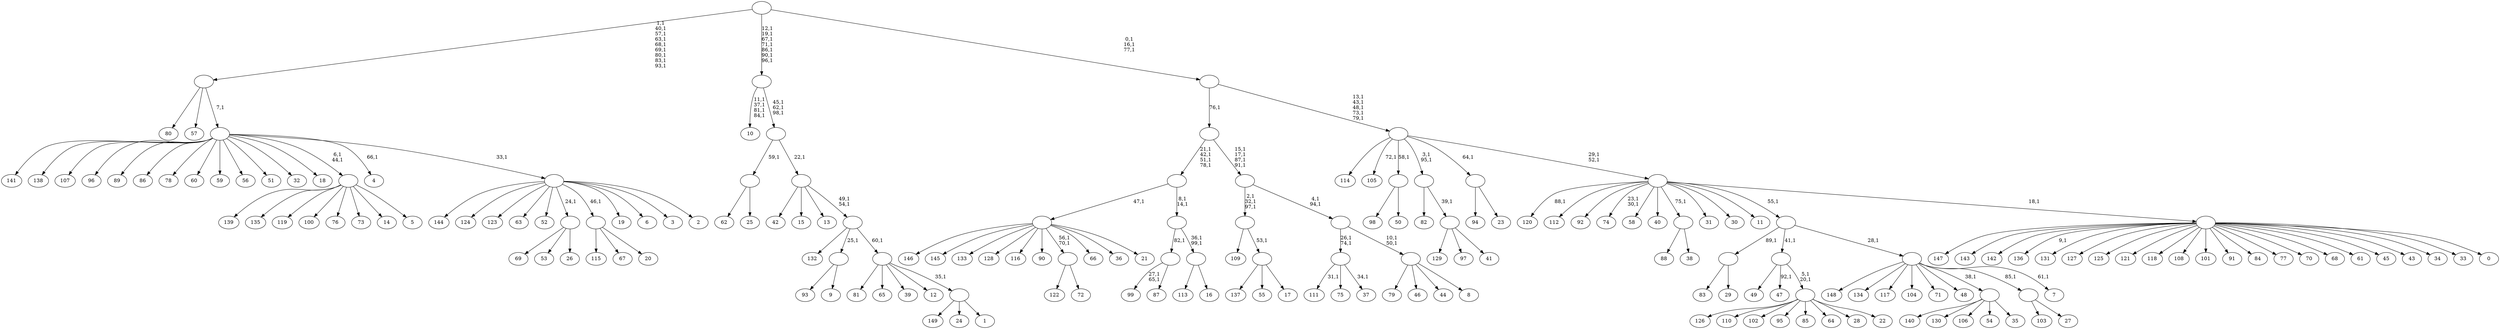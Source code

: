 digraph T {
	250 [label="149"]
	249 [label="148"]
	248 [label="147"]
	247 [label="146"]
	246 [label="145"]
	245 [label="144"]
	244 [label="143"]
	243 [label="142"]
	242 [label="141"]
	241 [label="140"]
	240 [label="139"]
	239 [label="138"]
	238 [label="137"]
	237 [label="136"]
	235 [label="135"]
	234 [label="134"]
	233 [label="133"]
	232 [label="132"]
	231 [label="131"]
	230 [label="130"]
	229 [label="129"]
	228 [label="128"]
	227 [label="127"]
	226 [label="126"]
	225 [label="125"]
	224 [label="124"]
	223 [label="123"]
	222 [label="122"]
	221 [label="121"]
	220 [label="120"]
	218 [label="119"]
	217 [label="118"]
	216 [label="117"]
	215 [label="116"]
	214 [label="115"]
	213 [label="114"]
	212 [label="113"]
	211 [label="112"]
	210 [label="111"]
	208 [label="110"]
	207 [label="109"]
	206 [label="108"]
	205 [label="107"]
	204 [label="106"]
	203 [label="105"]
	201 [label="104"]
	200 [label="103"]
	199 [label="102"]
	198 [label="101"]
	197 [label="100"]
	196 [label="99"]
	193 [label="98"]
	192 [label="97"]
	191 [label="96"]
	190 [label="95"]
	189 [label="94"]
	188 [label="93"]
	187 [label="92"]
	186 [label="91"]
	185 [label="90"]
	184 [label="89"]
	183 [label="88"]
	182 [label="87"]
	181 [label=""]
	180 [label="86"]
	179 [label="85"]
	178 [label="84"]
	177 [label="83"]
	176 [label="82"]
	175 [label="81"]
	174 [label="80"]
	173 [label="79"]
	172 [label="78"]
	171 [label="77"]
	170 [label="76"]
	169 [label="75"]
	168 [label="74"]
	165 [label="73"]
	164 [label="72"]
	163 [label=""]
	161 [label="71"]
	160 [label="70"]
	159 [label="69"]
	158 [label="68"]
	157 [label="67"]
	156 [label="66"]
	155 [label="65"]
	154 [label="64"]
	153 [label="63"]
	152 [label="62"]
	151 [label="61"]
	150 [label="60"]
	149 [label="59"]
	148 [label="58"]
	147 [label="57"]
	146 [label="56"]
	145 [label="55"]
	144 [label="54"]
	143 [label="53"]
	142 [label="52"]
	141 [label="51"]
	140 [label="50"]
	139 [label=""]
	138 [label="49"]
	137 [label="48"]
	136 [label="47"]
	134 [label="46"]
	133 [label="45"]
	132 [label="44"]
	131 [label="43"]
	130 [label="42"]
	129 [label="41"]
	128 [label=""]
	127 [label=""]
	125 [label="40"]
	124 [label="39"]
	123 [label="38"]
	122 [label=""]
	121 [label="37"]
	119 [label=""]
	117 [label="36"]
	116 [label="35"]
	115 [label=""]
	114 [label="34"]
	113 [label="33"]
	112 [label="32"]
	111 [label="31"]
	110 [label="30"]
	109 [label="29"]
	108 [label=""]
	107 [label="28"]
	106 [label="27"]
	105 [label=""]
	104 [label="26"]
	103 [label=""]
	102 [label="25"]
	101 [label=""]
	100 [label="24"]
	99 [label="23"]
	98 [label=""]
	97 [label="22"]
	96 [label=""]
	94 [label=""]
	93 [label="21"]
	92 [label=""]
	91 [label="20"]
	90 [label=""]
	89 [label="19"]
	88 [label="18"]
	87 [label="17"]
	86 [label=""]
	85 [label=""]
	82 [label="16"]
	81 [label=""]
	79 [label=""]
	77 [label=""]
	73 [label="15"]
	72 [label="14"]
	71 [label="13"]
	70 [label="12"]
	69 [label="11"]
	68 [label="10"]
	63 [label="9"]
	62 [label=""]
	61 [label="8"]
	60 [label=""]
	58 [label=""]
	56 [label=""]
	52 [label=""]
	51 [label="7"]
	49 [label=""]
	48 [label=""]
	47 [label="6"]
	46 [label="5"]
	45 [label=""]
	43 [label="4"]
	41 [label="3"]
	40 [label="2"]
	39 [label=""]
	38 [label=""]
	37 [label=""]
	28 [label="1"]
	27 [label=""]
	26 [label=""]
	25 [label=""]
	23 [label=""]
	22 [label=""]
	19 [label=""]
	12 [label="0"]
	11 [label=""]
	10 [label=""]
	8 [label=""]
	3 [label=""]
	0 [label=""]
	181 -> 196 [label="27,1\n65,1"]
	181 -> 182 [label=""]
	163 -> 222 [label=""]
	163 -> 164 [label=""]
	139 -> 193 [label=""]
	139 -> 140 [label=""]
	128 -> 229 [label=""]
	128 -> 192 [label=""]
	128 -> 129 [label=""]
	127 -> 176 [label=""]
	127 -> 128 [label="39,1"]
	122 -> 183 [label=""]
	122 -> 123 [label=""]
	119 -> 121 [label="34,1"]
	119 -> 210 [label="31,1"]
	119 -> 169 [label=""]
	115 -> 241 [label=""]
	115 -> 230 [label=""]
	115 -> 204 [label=""]
	115 -> 144 [label=""]
	115 -> 116 [label=""]
	108 -> 177 [label=""]
	108 -> 109 [label=""]
	105 -> 200 [label=""]
	105 -> 106 [label=""]
	103 -> 159 [label=""]
	103 -> 143 [label=""]
	103 -> 104 [label=""]
	101 -> 152 [label=""]
	101 -> 102 [label=""]
	98 -> 189 [label=""]
	98 -> 99 [label=""]
	96 -> 226 [label=""]
	96 -> 208 [label=""]
	96 -> 199 [label=""]
	96 -> 190 [label=""]
	96 -> 179 [label=""]
	96 -> 154 [label=""]
	96 -> 107 [label=""]
	96 -> 97 [label=""]
	94 -> 96 [label="5,1\n20,1"]
	94 -> 136 [label="92,1"]
	94 -> 138 [label=""]
	92 -> 163 [label="56,1\n70,1"]
	92 -> 247 [label=""]
	92 -> 246 [label=""]
	92 -> 233 [label=""]
	92 -> 228 [label=""]
	92 -> 215 [label=""]
	92 -> 185 [label=""]
	92 -> 156 [label=""]
	92 -> 117 [label=""]
	92 -> 93 [label=""]
	90 -> 214 [label=""]
	90 -> 157 [label=""]
	90 -> 91 [label=""]
	86 -> 238 [label=""]
	86 -> 145 [label=""]
	86 -> 87 [label=""]
	85 -> 207 [label=""]
	85 -> 86 [label="53,1"]
	81 -> 212 [label=""]
	81 -> 82 [label=""]
	79 -> 81 [label="36,1\n99,1"]
	79 -> 181 [label="82,1"]
	77 -> 79 [label="8,1\n14,1"]
	77 -> 92 [label="47,1"]
	62 -> 188 [label=""]
	62 -> 63 [label=""]
	60 -> 173 [label=""]
	60 -> 134 [label=""]
	60 -> 132 [label=""]
	60 -> 61 [label=""]
	58 -> 60 [label="10,1\n50,1"]
	58 -> 119 [label="26,1\n74,1"]
	56 -> 58 [label="4,1\n94,1"]
	56 -> 85 [label="2,1\n32,1\n97,1"]
	52 -> 56 [label="15,1\n17,1\n87,1\n91,1"]
	52 -> 77 [label="21,1\n42,1\n51,1\n78,1"]
	49 -> 51 [label="61,1"]
	49 -> 249 [label=""]
	49 -> 234 [label=""]
	49 -> 216 [label=""]
	49 -> 201 [label=""]
	49 -> 161 [label=""]
	49 -> 137 [label=""]
	49 -> 115 [label="38,1"]
	49 -> 105 [label="85,1"]
	48 -> 108 [label="89,1"]
	48 -> 94 [label="41,1"]
	48 -> 49 [label="28,1"]
	45 -> 240 [label=""]
	45 -> 235 [label=""]
	45 -> 218 [label=""]
	45 -> 197 [label=""]
	45 -> 170 [label=""]
	45 -> 165 [label=""]
	45 -> 72 [label=""]
	45 -> 46 [label=""]
	39 -> 245 [label=""]
	39 -> 224 [label=""]
	39 -> 223 [label=""]
	39 -> 153 [label=""]
	39 -> 142 [label=""]
	39 -> 103 [label="24,1"]
	39 -> 90 [label="46,1"]
	39 -> 89 [label=""]
	39 -> 47 [label=""]
	39 -> 41 [label=""]
	39 -> 40 [label=""]
	38 -> 43 [label="66,1"]
	38 -> 45 [label="6,1\n44,1"]
	38 -> 242 [label=""]
	38 -> 239 [label=""]
	38 -> 205 [label=""]
	38 -> 191 [label=""]
	38 -> 184 [label=""]
	38 -> 180 [label=""]
	38 -> 172 [label=""]
	38 -> 150 [label=""]
	38 -> 149 [label=""]
	38 -> 146 [label=""]
	38 -> 141 [label=""]
	38 -> 112 [label=""]
	38 -> 88 [label=""]
	38 -> 39 [label="33,1"]
	37 -> 174 [label=""]
	37 -> 147 [label=""]
	37 -> 38 [label="7,1"]
	27 -> 250 [label=""]
	27 -> 100 [label=""]
	27 -> 28 [label=""]
	26 -> 175 [label=""]
	26 -> 155 [label=""]
	26 -> 124 [label=""]
	26 -> 70 [label=""]
	26 -> 27 [label="35,1"]
	25 -> 232 [label=""]
	25 -> 62 [label="25,1"]
	25 -> 26 [label="60,1"]
	23 -> 25 [label="49,1\n54,1"]
	23 -> 130 [label=""]
	23 -> 73 [label=""]
	23 -> 71 [label=""]
	22 -> 101 [label="59,1"]
	22 -> 23 [label="22,1"]
	19 -> 22 [label="45,1\n62,1\n98,1"]
	19 -> 68 [label="11,1\n37,1\n81,1\n84,1"]
	11 -> 237 [label="9,1"]
	11 -> 248 [label=""]
	11 -> 244 [label=""]
	11 -> 243 [label=""]
	11 -> 231 [label=""]
	11 -> 227 [label=""]
	11 -> 225 [label=""]
	11 -> 221 [label=""]
	11 -> 217 [label=""]
	11 -> 206 [label=""]
	11 -> 198 [label=""]
	11 -> 186 [label=""]
	11 -> 178 [label=""]
	11 -> 171 [label=""]
	11 -> 160 [label=""]
	11 -> 158 [label=""]
	11 -> 151 [label=""]
	11 -> 133 [label=""]
	11 -> 131 [label=""]
	11 -> 114 [label=""]
	11 -> 113 [label=""]
	11 -> 12 [label=""]
	10 -> 168 [label="23,1\n30,1"]
	10 -> 220 [label="88,1"]
	10 -> 211 [label=""]
	10 -> 187 [label=""]
	10 -> 148 [label=""]
	10 -> 125 [label=""]
	10 -> 122 [label="75,1"]
	10 -> 111 [label=""]
	10 -> 110 [label=""]
	10 -> 69 [label=""]
	10 -> 48 [label="55,1"]
	10 -> 11 [label="18,1"]
	8 -> 10 [label="29,1\n52,1"]
	8 -> 127 [label="3,1\n95,1"]
	8 -> 203 [label="72,1"]
	8 -> 213 [label=""]
	8 -> 139 [label="58,1"]
	8 -> 98 [label="64,1"]
	3 -> 8 [label="13,1\n43,1\n48,1\n73,1\n79,1"]
	3 -> 52 [label="76,1"]
	0 -> 3 [label="0,1\n16,1\n77,1"]
	0 -> 19 [label="12,1\n19,1\n67,1\n71,1\n86,1\n90,1\n96,1"]
	0 -> 37 [label="1,1\n40,1\n57,1\n63,1\n68,1\n69,1\n80,1\n83,1\n93,1"]
}
